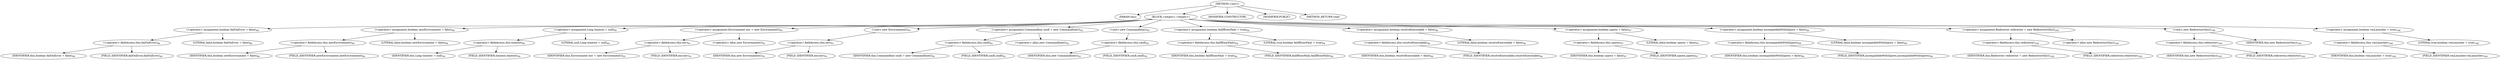 digraph "&lt;init&gt;" {  
"1133" [label = <(METHOD,&lt;init&gt;)> ]
"1134" [label = <(PARAM,this)> ]
"1135" [label = <(BLOCK,&lt;empty&gt;,&lt;empty&gt;)> ]
"1136" [label = <(&lt;operator&gt;.assignment,boolean failOnError = false)<SUB>88</SUB>> ]
"1137" [label = <(&lt;operator&gt;.fieldAccess,this.failOnError)<SUB>88</SUB>> ]
"1138" [label = <(IDENTIFIER,this,boolean failOnError = false)<SUB>88</SUB>> ]
"1139" [label = <(FIELD_IDENTIFIER,failOnError,failOnError)<SUB>88</SUB>> ]
"1140" [label = <(LITERAL,false,boolean failOnError = false)<SUB>88</SUB>> ]
"1141" [label = <(&lt;operator&gt;.assignment,boolean newEnvironment = false)<SUB>89</SUB>> ]
"1142" [label = <(&lt;operator&gt;.fieldAccess,this.newEnvironment)<SUB>89</SUB>> ]
"1143" [label = <(IDENTIFIER,this,boolean newEnvironment = false)<SUB>89</SUB>> ]
"1144" [label = <(FIELD_IDENTIFIER,newEnvironment,newEnvironment)<SUB>89</SUB>> ]
"1145" [label = <(LITERAL,false,boolean newEnvironment = false)<SUB>89</SUB>> ]
"1146" [label = <(&lt;operator&gt;.assignment,Long timeout = null)<SUB>90</SUB>> ]
"1147" [label = <(&lt;operator&gt;.fieldAccess,this.timeout)<SUB>90</SUB>> ]
"1148" [label = <(IDENTIFIER,this,Long timeout = null)<SUB>90</SUB>> ]
"1149" [label = <(FIELD_IDENTIFIER,timeout,timeout)<SUB>90</SUB>> ]
"1150" [label = <(LITERAL,null,Long timeout = null)<SUB>90</SUB>> ]
"1151" [label = <(&lt;operator&gt;.assignment,Environment env = new Environment())<SUB>91</SUB>> ]
"1152" [label = <(&lt;operator&gt;.fieldAccess,this.env)<SUB>91</SUB>> ]
"1153" [label = <(IDENTIFIER,this,Environment env = new Environment())<SUB>91</SUB>> ]
"1154" [label = <(FIELD_IDENTIFIER,env,env)<SUB>91</SUB>> ]
"1155" [label = <(&lt;operator&gt;.alloc,new Environment())<SUB>91</SUB>> ]
"1156" [label = <(&lt;init&gt;,new Environment())<SUB>91</SUB>> ]
"1157" [label = <(&lt;operator&gt;.fieldAccess,this.env)<SUB>91</SUB>> ]
"1158" [label = <(IDENTIFIER,this,new Environment())<SUB>91</SUB>> ]
"1159" [label = <(FIELD_IDENTIFIER,env,env)<SUB>91</SUB>> ]
"1160" [label = <(&lt;operator&gt;.assignment,Commandline cmdl = new Commandline())<SUB>92</SUB>> ]
"1161" [label = <(&lt;operator&gt;.fieldAccess,this.cmdl)<SUB>92</SUB>> ]
"1162" [label = <(IDENTIFIER,this,Commandline cmdl = new Commandline())<SUB>92</SUB>> ]
"1163" [label = <(FIELD_IDENTIFIER,cmdl,cmdl)<SUB>92</SUB>> ]
"1164" [label = <(&lt;operator&gt;.alloc,new Commandline())<SUB>92</SUB>> ]
"1165" [label = <(&lt;init&gt;,new Commandline())<SUB>92</SUB>> ]
"1166" [label = <(&lt;operator&gt;.fieldAccess,this.cmdl)<SUB>92</SUB>> ]
"1167" [label = <(IDENTIFIER,this,new Commandline())<SUB>92</SUB>> ]
"1168" [label = <(FIELD_IDENTIFIER,cmdl,cmdl)<SUB>92</SUB>> ]
"1169" [label = <(&lt;operator&gt;.assignment,boolean failIfExecFails = true)<SUB>94</SUB>> ]
"1170" [label = <(&lt;operator&gt;.fieldAccess,this.failIfExecFails)<SUB>94</SUB>> ]
"1171" [label = <(IDENTIFIER,this,boolean failIfExecFails = true)<SUB>94</SUB>> ]
"1172" [label = <(FIELD_IDENTIFIER,failIfExecFails,failIfExecFails)<SUB>94</SUB>> ]
"1173" [label = <(LITERAL,true,boolean failIfExecFails = true)<SUB>94</SUB>> ]
"1174" [label = <(&lt;operator&gt;.assignment,boolean resolveExecutable = false)<SUB>96</SUB>> ]
"1175" [label = <(&lt;operator&gt;.fieldAccess,this.resolveExecutable)<SUB>96</SUB>> ]
"1176" [label = <(IDENTIFIER,this,boolean resolveExecutable = false)<SUB>96</SUB>> ]
"1177" [label = <(FIELD_IDENTIFIER,resolveExecutable,resolveExecutable)<SUB>96</SUB>> ]
"1178" [label = <(LITERAL,false,boolean resolveExecutable = false)<SUB>96</SUB>> ]
"1179" [label = <(&lt;operator&gt;.assignment,boolean spawn = false)<SUB>97</SUB>> ]
"1180" [label = <(&lt;operator&gt;.fieldAccess,this.spawn)<SUB>97</SUB>> ]
"1181" [label = <(IDENTIFIER,this,boolean spawn = false)<SUB>97</SUB>> ]
"1182" [label = <(FIELD_IDENTIFIER,spawn,spawn)<SUB>97</SUB>> ]
"1183" [label = <(LITERAL,false,boolean spawn = false)<SUB>97</SUB>> ]
"1184" [label = <(&lt;operator&gt;.assignment,boolean incompatibleWithSpawn = false)<SUB>98</SUB>> ]
"1185" [label = <(&lt;operator&gt;.fieldAccess,this.incompatibleWithSpawn)<SUB>98</SUB>> ]
"1186" [label = <(IDENTIFIER,this,boolean incompatibleWithSpawn = false)<SUB>98</SUB>> ]
"1187" [label = <(FIELD_IDENTIFIER,incompatibleWithSpawn,incompatibleWithSpawn)<SUB>98</SUB>> ]
"1188" [label = <(LITERAL,false,boolean incompatibleWithSpawn = false)<SUB>98</SUB>> ]
"1189" [label = <(&lt;operator&gt;.assignment,Redirector redirector = new Redirector(this))<SUB>100</SUB>> ]
"1190" [label = <(&lt;operator&gt;.fieldAccess,this.redirector)<SUB>100</SUB>> ]
"1191" [label = <(IDENTIFIER,this,Redirector redirector = new Redirector(this))<SUB>100</SUB>> ]
"1192" [label = <(FIELD_IDENTIFIER,redirector,redirector)<SUB>100</SUB>> ]
"1193" [label = <(&lt;operator&gt;.alloc,new Redirector(this))<SUB>100</SUB>> ]
"1194" [label = <(&lt;init&gt;,new Redirector(this))<SUB>100</SUB>> ]
"1195" [label = <(&lt;operator&gt;.fieldAccess,this.redirector)<SUB>100</SUB>> ]
"1196" [label = <(IDENTIFIER,this,new Redirector(this))<SUB>100</SUB>> ]
"1197" [label = <(FIELD_IDENTIFIER,redirector,redirector)<SUB>100</SUB>> ]
"1198" [label = <(IDENTIFIER,this,new Redirector(this))<SUB>100</SUB>> ]
"1199" [label = <(&lt;operator&gt;.assignment,boolean vmLauncher = true)<SUB>106</SUB>> ]
"1200" [label = <(&lt;operator&gt;.fieldAccess,this.vmLauncher)<SUB>106</SUB>> ]
"1201" [label = <(IDENTIFIER,this,boolean vmLauncher = true)<SUB>106</SUB>> ]
"1202" [label = <(FIELD_IDENTIFIER,vmLauncher,vmLauncher)<SUB>106</SUB>> ]
"1203" [label = <(LITERAL,true,boolean vmLauncher = true)<SUB>106</SUB>> ]
"1204" [label = <(MODIFIER,CONSTRUCTOR)> ]
"1205" [label = <(MODIFIER,PUBLIC)> ]
"1206" [label = <(METHOD_RETURN,void)> ]
  "1133" -> "1134" 
  "1133" -> "1135" 
  "1133" -> "1204" 
  "1133" -> "1205" 
  "1133" -> "1206" 
  "1135" -> "1136" 
  "1135" -> "1141" 
  "1135" -> "1146" 
  "1135" -> "1151" 
  "1135" -> "1156" 
  "1135" -> "1160" 
  "1135" -> "1165" 
  "1135" -> "1169" 
  "1135" -> "1174" 
  "1135" -> "1179" 
  "1135" -> "1184" 
  "1135" -> "1189" 
  "1135" -> "1194" 
  "1135" -> "1199" 
  "1136" -> "1137" 
  "1136" -> "1140" 
  "1137" -> "1138" 
  "1137" -> "1139" 
  "1141" -> "1142" 
  "1141" -> "1145" 
  "1142" -> "1143" 
  "1142" -> "1144" 
  "1146" -> "1147" 
  "1146" -> "1150" 
  "1147" -> "1148" 
  "1147" -> "1149" 
  "1151" -> "1152" 
  "1151" -> "1155" 
  "1152" -> "1153" 
  "1152" -> "1154" 
  "1156" -> "1157" 
  "1157" -> "1158" 
  "1157" -> "1159" 
  "1160" -> "1161" 
  "1160" -> "1164" 
  "1161" -> "1162" 
  "1161" -> "1163" 
  "1165" -> "1166" 
  "1166" -> "1167" 
  "1166" -> "1168" 
  "1169" -> "1170" 
  "1169" -> "1173" 
  "1170" -> "1171" 
  "1170" -> "1172" 
  "1174" -> "1175" 
  "1174" -> "1178" 
  "1175" -> "1176" 
  "1175" -> "1177" 
  "1179" -> "1180" 
  "1179" -> "1183" 
  "1180" -> "1181" 
  "1180" -> "1182" 
  "1184" -> "1185" 
  "1184" -> "1188" 
  "1185" -> "1186" 
  "1185" -> "1187" 
  "1189" -> "1190" 
  "1189" -> "1193" 
  "1190" -> "1191" 
  "1190" -> "1192" 
  "1194" -> "1195" 
  "1194" -> "1198" 
  "1195" -> "1196" 
  "1195" -> "1197" 
  "1199" -> "1200" 
  "1199" -> "1203" 
  "1200" -> "1201" 
  "1200" -> "1202" 
}
